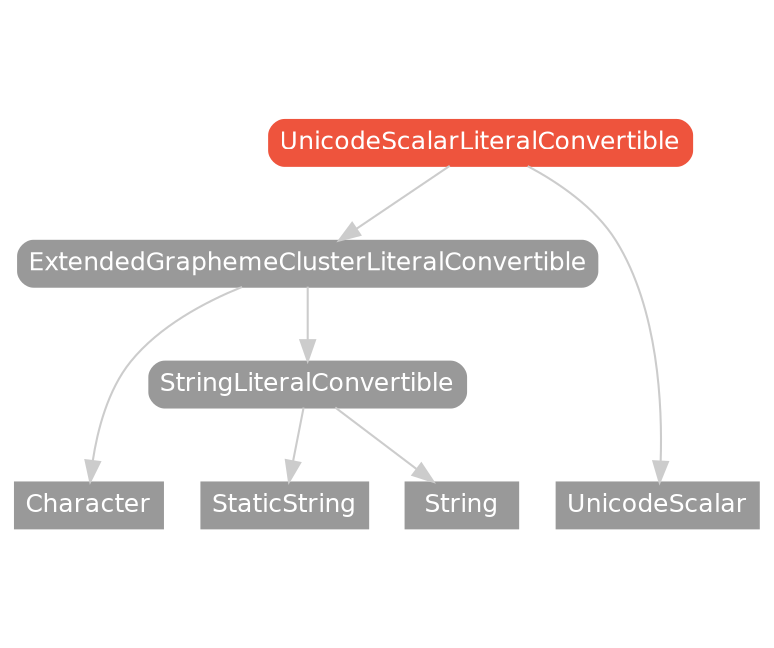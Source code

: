 strict digraph "UnicodeScalarLiteralConvertible - Type Hierarchy - SwiftDoc.org" {
    pad="0.1,0.8"
    node [shape=box, style="filled,rounded", color="#999999", fillcolor="#999999", fontcolor=white, fontname=Helvetica, fontnames="Helvetica,sansserif", fontsize=12, margin="0.07,0.05", height="0.3"]
    edge [color="#cccccc"]
    "Character" [URL="/type/Character/hierarchy/", style=filled]
    "ExtendedGraphemeClusterLiteralConvertible" [URL="/protocol/ExtendedGraphemeClusterLiteralConvertible/hierarchy/"]
    "StaticString" [URL="/type/StaticString/hierarchy/", style=filled]
    "String" [URL="/type/String/hierarchy/", style=filled]
    "StringLiteralConvertible" [URL="/protocol/StringLiteralConvertible/hierarchy/"]
    "UnicodeScalar" [URL="/type/UnicodeScalar/hierarchy/", style=filled]
    "UnicodeScalarLiteralConvertible" [URL="/protocol/UnicodeScalarLiteralConvertible/", style="filled,rounded", fillcolor="#ee543d", color="#ee543d"]    "UnicodeScalarLiteralConvertible" -> "ExtendedGraphemeClusterLiteralConvertible"
    "UnicodeScalarLiteralConvertible" -> "UnicodeScalar"
    "ExtendedGraphemeClusterLiteralConvertible" -> "Character"
    "ExtendedGraphemeClusterLiteralConvertible" -> "StringLiteralConvertible"
    "StringLiteralConvertible" -> "StaticString"
    "StringLiteralConvertible" -> "String"
    subgraph Types {
        rank = max; "UnicodeScalar"; "Character"; "StaticString"; "String";
    }
}